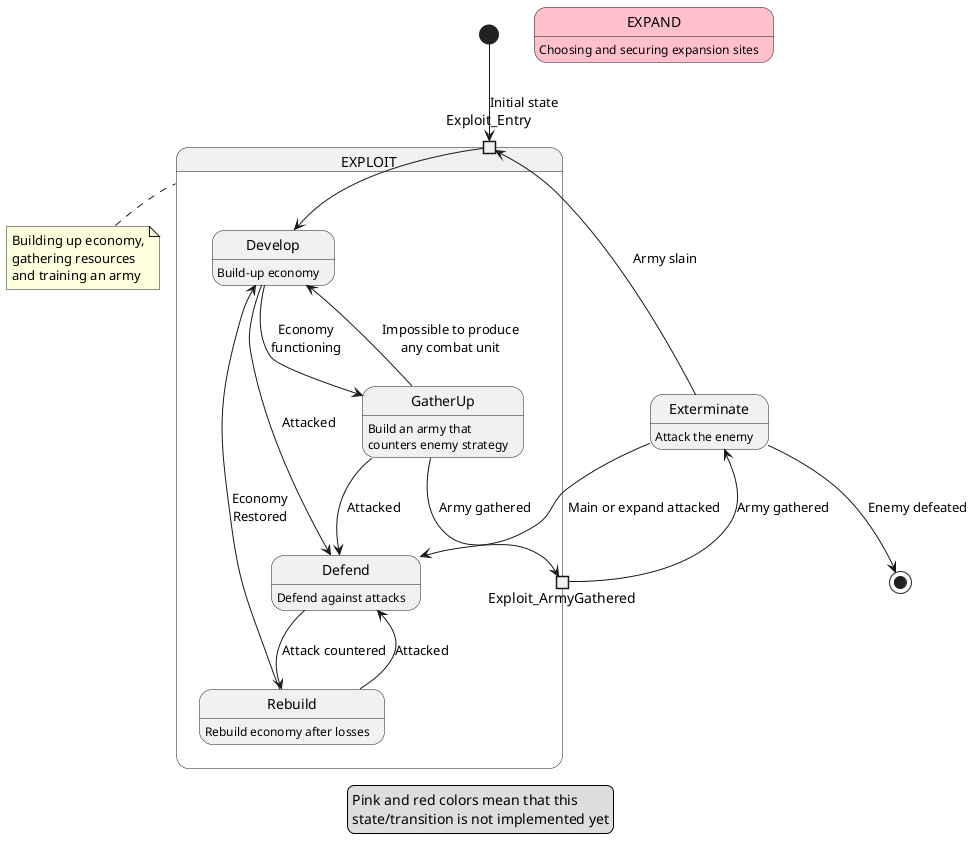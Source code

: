 @startuml controller states

state EXPLOIT {
    state Develop: Build-up economy
    state Rebuild: Rebuild economy after losses
    state Defend: Defend against attacks
    state GatherUp: Build an army that\ncounters enemy strategy

    state Exploit_Entry <<inputPin>>

    Exploit_Entry --> Develop

    Defend --> Rebuild: Attack countered
    
    Develop --> GatherUp: Economy\nfunctioning
    Develop --> Defend: Attacked

    GatherUp -down-> Exploit_ArmyGathered <<outputPin>>: Army gathered
    GatherUp --> Defend: Attacked
    GatherUp --> Develop: Impossible to produce\nany combat unit

    Rebuild --> Develop: Economy\nRestored
    Rebuild --> Defend: Attacked
}

note left of EXPLOIT
Building up economy,
gathering resources 
and training an army
end note

state EXPAND #pink: Choosing and securing expansion sites
state Exterminate: Attack the enemy

[*] -down-> Exploit_Entry: Initial state

Exploit_ArmyGathered -right-> Exterminate: Army gathered

Exterminate --> [*]: Enemy defeated
Exterminate --> Exploit_Entry: Army slain
Exterminate --> Defend: Main or expand attacked


legend
Pink and red colors mean that this 
state/transition is not implemented yet
endlegend

@enduml